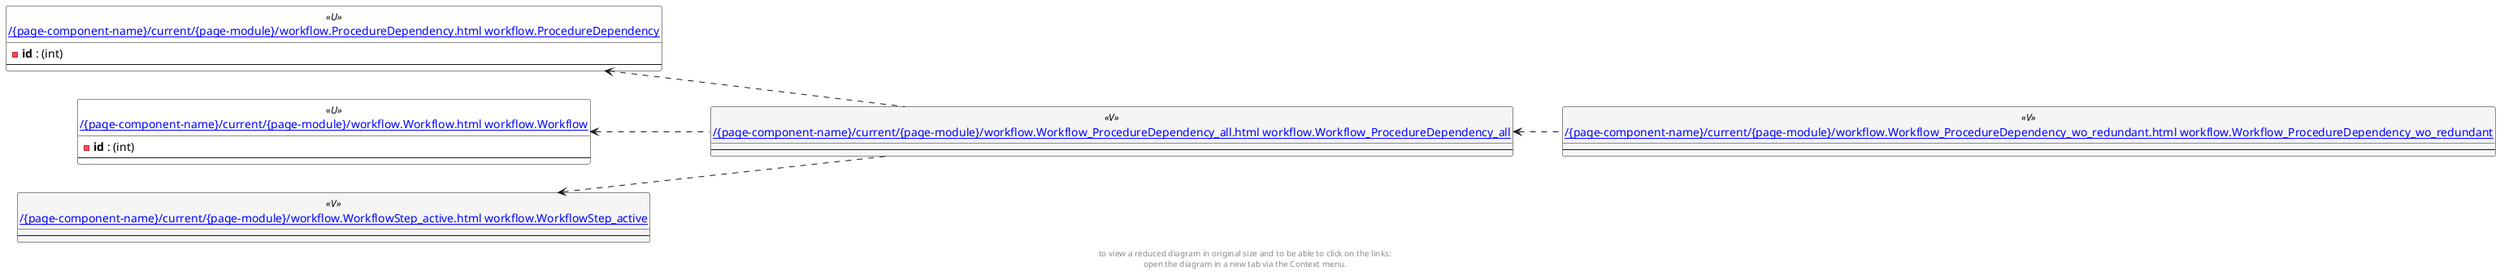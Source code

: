 @startuml
left to right direction
'top to bottom direction
hide circle
'avoide "." issues:
set namespaceSeparator none


skinparam class {
  BackgroundColor White
  BackgroundColor<<FN>> Yellow
  BackgroundColor<<FS>> Yellow
  BackgroundColor<<FT>> LightGray
  BackgroundColor<<IF>> Yellow
  BackgroundColor<<IS>> Yellow
  BackgroundColor<<P>> Aqua
  BackgroundColor<<PC>> Aqua
  BackgroundColor<<SN>> Yellow
  BackgroundColor<<SO>> SlateBlue
  BackgroundColor<<TF>> LightGray
  BackgroundColor<<TR>> Tomato
  BackgroundColor<<U>> White
  BackgroundColor<<V>> WhiteSmoke
  BackgroundColor<<X>> Aqua
}


entity "[[{site-url}/{page-component-name}/current/{page-module}/workflow.ProcedureDependency.html workflow.ProcedureDependency]]" as workflow.ProcedureDependency << U >> {
  - **id** : (int)
  --
}

entity "[[{site-url}/{page-component-name}/current/{page-module}/workflow.Workflow.html workflow.Workflow]]" as workflow.Workflow << U >> {
  - **id** : (int)
  --
}

entity "[[{site-url}/{page-component-name}/current/{page-module}/workflow.Workflow_ProcedureDependency_all.html workflow.Workflow_ProcedureDependency_all]]" as workflow.Workflow_ProcedureDependency_all << V >> {
  --
}

entity "[[{site-url}/{page-component-name}/current/{page-module}/workflow.Workflow_ProcedureDependency_wo_redundant.html workflow.Workflow_ProcedureDependency_wo_redundant]]" as workflow.Workflow_ProcedureDependency_wo_redundant << V >> {
  --
}

entity "[[{site-url}/{page-component-name}/current/{page-module}/workflow.WorkflowStep_active.html workflow.WorkflowStep_active]]" as workflow.WorkflowStep_active << V >> {
  --
}

workflow.ProcedureDependency <.. workflow.Workflow_ProcedureDependency_all
workflow.Workflow <.. workflow.Workflow_ProcedureDependency_all
workflow.Workflow_ProcedureDependency_all <.. workflow.Workflow_ProcedureDependency_wo_redundant
workflow.WorkflowStep_active <.. workflow.Workflow_ProcedureDependency_all
footer
to view a reduced diagram in original size and to be able to click on the links:
open the diagram in a new tab via the Context menu.
end footer

@enduml


